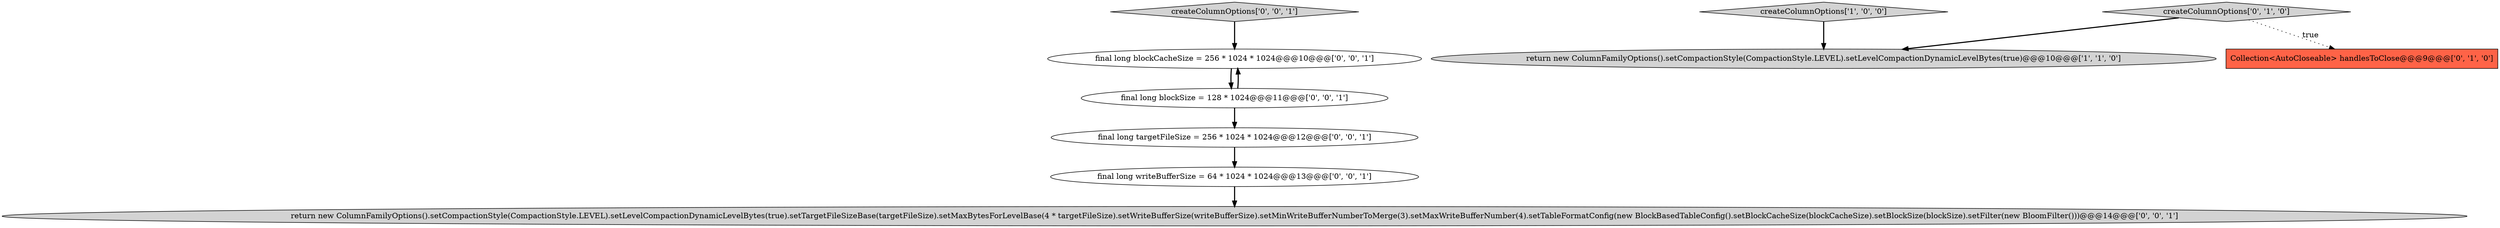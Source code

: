 digraph {
5 [style = filled, label = "final long blockCacheSize = 256 * 1024 * 1024@@@10@@@['0', '0', '1']", fillcolor = white, shape = ellipse image = "AAA0AAABBB3BBB"];
0 [style = filled, label = "return new ColumnFamilyOptions().setCompactionStyle(CompactionStyle.LEVEL).setLevelCompactionDynamicLevelBytes(true)@@@10@@@['1', '1', '0']", fillcolor = lightgray, shape = ellipse image = "AAA0AAABBB1BBB"];
9 [style = filled, label = "final long targetFileSize = 256 * 1024 * 1024@@@12@@@['0', '0', '1']", fillcolor = white, shape = ellipse image = "AAA0AAABBB3BBB"];
1 [style = filled, label = "createColumnOptions['1', '0', '0']", fillcolor = lightgray, shape = diamond image = "AAA0AAABBB1BBB"];
7 [style = filled, label = "return new ColumnFamilyOptions().setCompactionStyle(CompactionStyle.LEVEL).setLevelCompactionDynamicLevelBytes(true).setTargetFileSizeBase(targetFileSize).setMaxBytesForLevelBase(4 * targetFileSize).setWriteBufferSize(writeBufferSize).setMinWriteBufferNumberToMerge(3).setMaxWriteBufferNumber(4).setTableFormatConfig(new BlockBasedTableConfig().setBlockCacheSize(blockCacheSize).setBlockSize(blockSize).setFilter(new BloomFilter()))@@@14@@@['0', '0', '1']", fillcolor = lightgray, shape = ellipse image = "AAA0AAABBB3BBB"];
8 [style = filled, label = "createColumnOptions['0', '0', '1']", fillcolor = lightgray, shape = diamond image = "AAA0AAABBB3BBB"];
3 [style = filled, label = "createColumnOptions['0', '1', '0']", fillcolor = lightgray, shape = diamond image = "AAA0AAABBB2BBB"];
4 [style = filled, label = "final long blockSize = 128 * 1024@@@11@@@['0', '0', '1']", fillcolor = white, shape = ellipse image = "AAA0AAABBB3BBB"];
2 [style = filled, label = "Collection<AutoCloseable> handlesToClose@@@9@@@['0', '1', '0']", fillcolor = tomato, shape = box image = "AAA1AAABBB2BBB"];
6 [style = filled, label = "final long writeBufferSize = 64 * 1024 * 1024@@@13@@@['0', '0', '1']", fillcolor = white, shape = ellipse image = "AAA0AAABBB3BBB"];
4->5 [style = bold, label=""];
9->6 [style = bold, label=""];
6->7 [style = bold, label=""];
8->5 [style = bold, label=""];
3->0 [style = bold, label=""];
4->9 [style = bold, label=""];
3->2 [style = dotted, label="true"];
5->4 [style = bold, label=""];
1->0 [style = bold, label=""];
}
